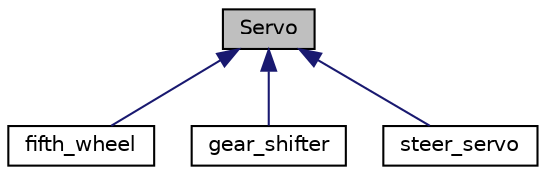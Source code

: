 digraph "Servo"
{
  edge [fontname="Helvetica",fontsize="10",labelfontname="Helvetica",labelfontsize="10"];
  node [fontname="Helvetica",fontsize="10",shape=record];
  Node1 [label="Servo",height=0.2,width=0.4,color="black", fillcolor="grey75", style="filled", fontcolor="black"];
  Node1 -> Node2 [dir="back",color="midnightblue",fontsize="10",style="solid",fontname="Helvetica"];
  Node2 [label="fifth_wheel",height=0.2,width=0.4,color="black", fillcolor="white", style="filled",URL="$classfifth__wheel.html"];
  Node1 -> Node3 [dir="back",color="midnightblue",fontsize="10",style="solid",fontname="Helvetica"];
  Node3 [label="gear_shifter",height=0.2,width=0.4,color="black", fillcolor="white", style="filled",URL="$classgear__shifter.html"];
  Node1 -> Node4 [dir="back",color="midnightblue",fontsize="10",style="solid",fontname="Helvetica"];
  Node4 [label="steer_servo",height=0.2,width=0.4,color="black", fillcolor="white", style="filled",URL="$classsteer__servo.html"];
}
